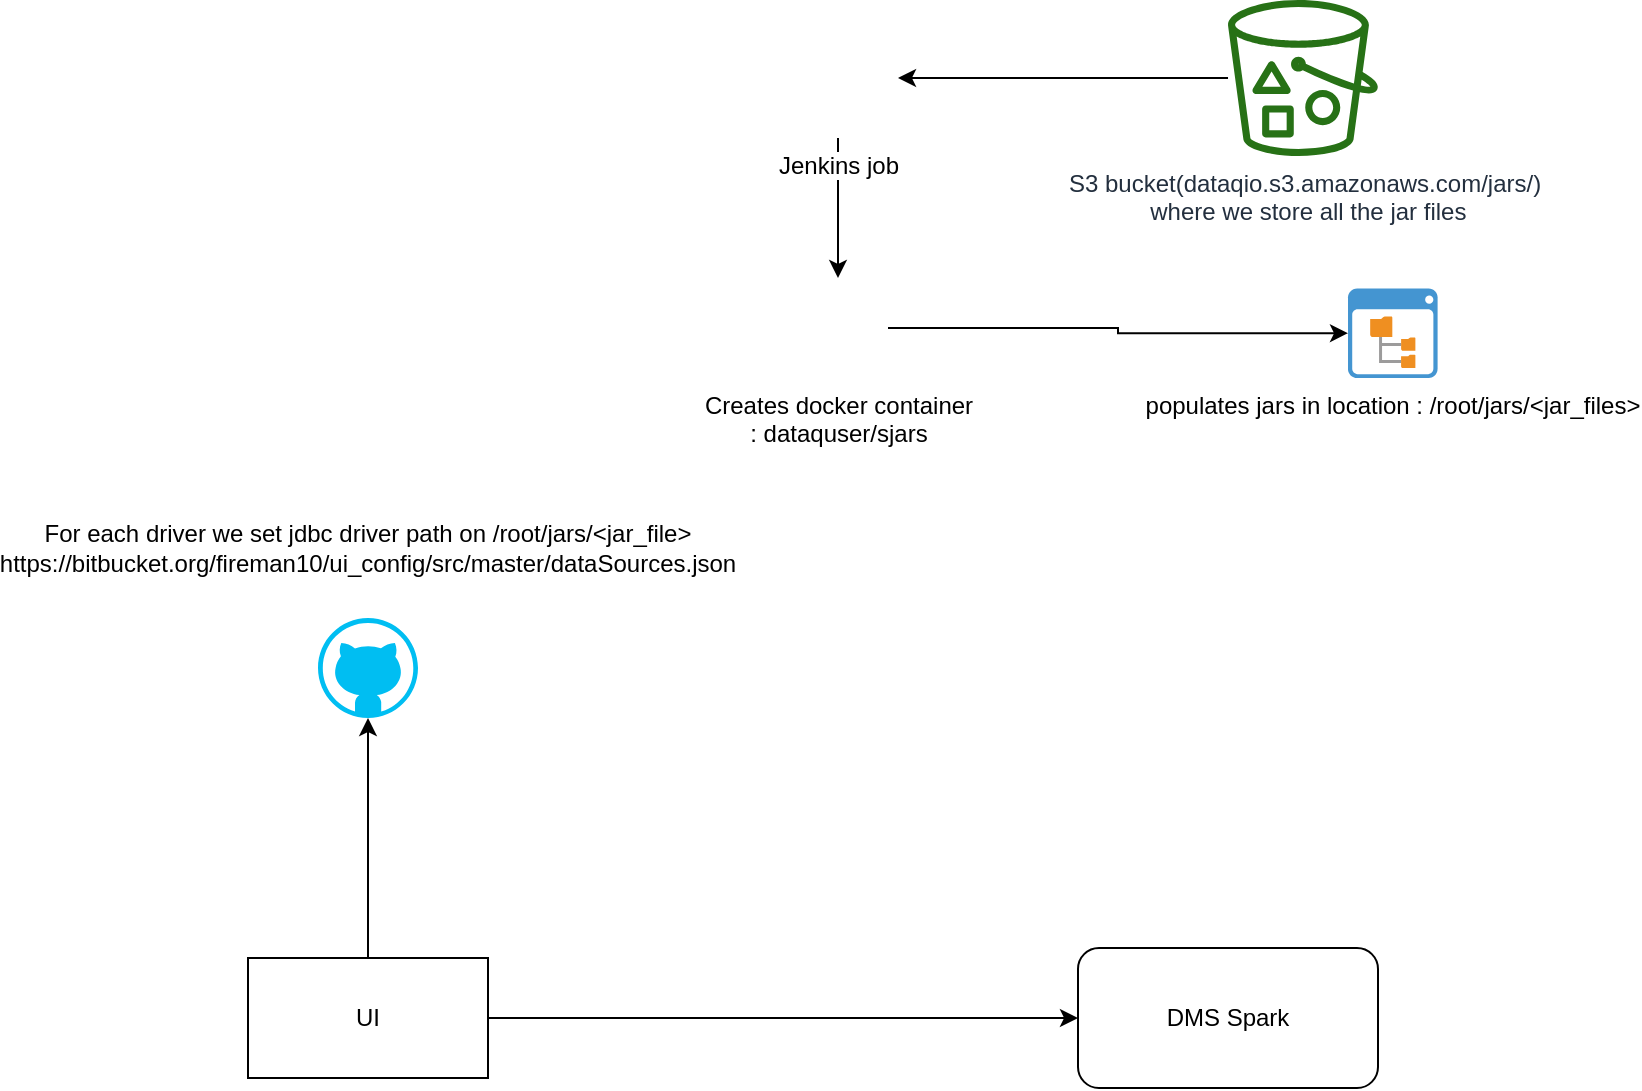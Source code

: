 <mxfile version="14.9.5" type="github">
  <diagram id="7rizAYMq0ALZ2gmKse8H" name="Page-1">
    <mxGraphModel dx="1988" dy="770" grid="1" gridSize="10" guides="1" tooltips="1" connect="1" arrows="1" fold="1" page="1" pageScale="1" pageWidth="850" pageHeight="1100" math="0" shadow="0">
      <root>
        <mxCell id="0" />
        <mxCell id="1" parent="0" />
        <mxCell id="NO-8LHkDTcuibnYdFdSq-4" style="edgeStyle=orthogonalEdgeStyle;rounded=0;orthogonalLoop=1;jettySize=auto;html=1;entryX=0.5;entryY=1;entryDx=0;entryDy=0;entryPerimeter=0;" parent="1" source="NO-8LHkDTcuibnYdFdSq-1" target="NO-8LHkDTcuibnYdFdSq-3" edge="1">
          <mxGeometry relative="1" as="geometry" />
        </mxCell>
        <mxCell id="NO-8LHkDTcuibnYdFdSq-6" style="edgeStyle=orthogonalEdgeStyle;rounded=0;orthogonalLoop=1;jettySize=auto;html=1;" parent="1" source="NO-8LHkDTcuibnYdFdSq-1" target="NO-8LHkDTcuibnYdFdSq-5" edge="1">
          <mxGeometry relative="1" as="geometry" />
        </mxCell>
        <mxCell id="NO-8LHkDTcuibnYdFdSq-1" value="UI" style="rounded=0;whiteSpace=wrap;html=1;" parent="1" vertex="1">
          <mxGeometry x="100" y="540" width="120" height="60" as="geometry" />
        </mxCell>
        <mxCell id="NO-8LHkDTcuibnYdFdSq-3" value="" style="verticalLabelPosition=bottom;html=1;verticalAlign=top;align=center;strokeColor=none;fillColor=#00BEF2;shape=mxgraph.azure.github_code;pointerEvents=1;" parent="1" vertex="1">
          <mxGeometry x="135" y="370" width="50" height="50" as="geometry" />
        </mxCell>
        <mxCell id="NO-8LHkDTcuibnYdFdSq-5" value="DMS Spark" style="rounded=1;whiteSpace=wrap;html=1;" parent="1" vertex="1">
          <mxGeometry x="515" y="535" width="150" height="70" as="geometry" />
        </mxCell>
        <mxCell id="NO-8LHkDTcuibnYdFdSq-7" value="For each driver we set jdbc driver path on /root/jars/&amp;lt;jar_file&amp;gt;&lt;br&gt;https://bitbucket.org/fireman10/ui_config/src/master/dataSources.json" style="text;html=1;strokeColor=none;fillColor=none;align=center;verticalAlign=middle;whiteSpace=wrap;rounded=0;" parent="1" vertex="1">
          <mxGeometry x="65" y="310" width="190" height="50" as="geometry" />
        </mxCell>
        <mxCell id="NO-8LHkDTcuibnYdFdSq-12" style="edgeStyle=orthogonalEdgeStyle;rounded=0;orthogonalLoop=1;jettySize=auto;html=1;" parent="1" source="NO-8LHkDTcuibnYdFdSq-9" target="NO-8LHkDTcuibnYdFdSq-10" edge="1">
          <mxGeometry relative="1" as="geometry" />
        </mxCell>
        <mxCell id="NO-8LHkDTcuibnYdFdSq-9" value="S3 bucket(dataqio.s3.amazonaws.com/jars/)&lt;br&gt;&amp;nbsp;where we store all the jar files" style="outlineConnect=0;fontColor=#232F3E;gradientColor=none;fillColor=#277116;strokeColor=none;dashed=0;verticalLabelPosition=bottom;verticalAlign=top;align=center;html=1;fontSize=12;fontStyle=0;aspect=fixed;pointerEvents=1;shape=mxgraph.aws4.bucket_with_objects;" parent="1" vertex="1">
          <mxGeometry x="590" y="61" width="75" height="78" as="geometry" />
        </mxCell>
        <mxCell id="NO-8LHkDTcuibnYdFdSq-13" style="edgeStyle=orthogonalEdgeStyle;rounded=0;orthogonalLoop=1;jettySize=auto;html=1;" parent="1" source="NO-8LHkDTcuibnYdFdSq-10" target="NO-8LHkDTcuibnYdFdSq-11" edge="1">
          <mxGeometry relative="1" as="geometry" />
        </mxCell>
        <mxCell id="NO-8LHkDTcuibnYdFdSq-10" value="Jenkins job" style="shape=image;html=1;verticalAlign=top;verticalLabelPosition=bottom;labelBackgroundColor=#ffffff;imageAspect=0;aspect=fixed;image=https://cdn4.iconfinder.com/data/icons/logos-brands-5/24/jenkins-128.png" parent="1" vertex="1">
          <mxGeometry x="365" y="70" width="60" height="60" as="geometry" />
        </mxCell>
        <mxCell id="NO-8LHkDTcuibnYdFdSq-15" style="edgeStyle=orthogonalEdgeStyle;rounded=0;orthogonalLoop=1;jettySize=auto;html=1;" parent="1" source="NO-8LHkDTcuibnYdFdSq-11" target="NO-8LHkDTcuibnYdFdSq-14" edge="1">
          <mxGeometry relative="1" as="geometry" />
        </mxCell>
        <mxCell id="NO-8LHkDTcuibnYdFdSq-11" value="Creates docker container &lt;br&gt;:&amp;nbsp;dataquser/sjars" style="shape=image;html=1;verticalAlign=top;verticalLabelPosition=bottom;labelBackgroundColor=#ffffff;imageAspect=0;aspect=fixed;image=https://cdn4.iconfinder.com/data/icons/logos-and-brands/512/97_Docker_logo_logos-128.png" parent="1" vertex="1">
          <mxGeometry x="370" y="200" width="50" height="50" as="geometry" />
        </mxCell>
        <mxCell id="NO-8LHkDTcuibnYdFdSq-14" value="populates jars in location : /root/jars/&amp;lt;jar_files&amp;gt;" style="shadow=0;dashed=0;html=1;strokeColor=none;fillColor=#4495D1;labelPosition=center;verticalLabelPosition=bottom;verticalAlign=top;align=center;outlineConnect=0;shape=mxgraph.veeam.2d.file_system_browser;" parent="1" vertex="1">
          <mxGeometry x="650" y="205.2" width="44.8" height="44.8" as="geometry" />
        </mxCell>
      </root>
    </mxGraphModel>
  </diagram>
</mxfile>

